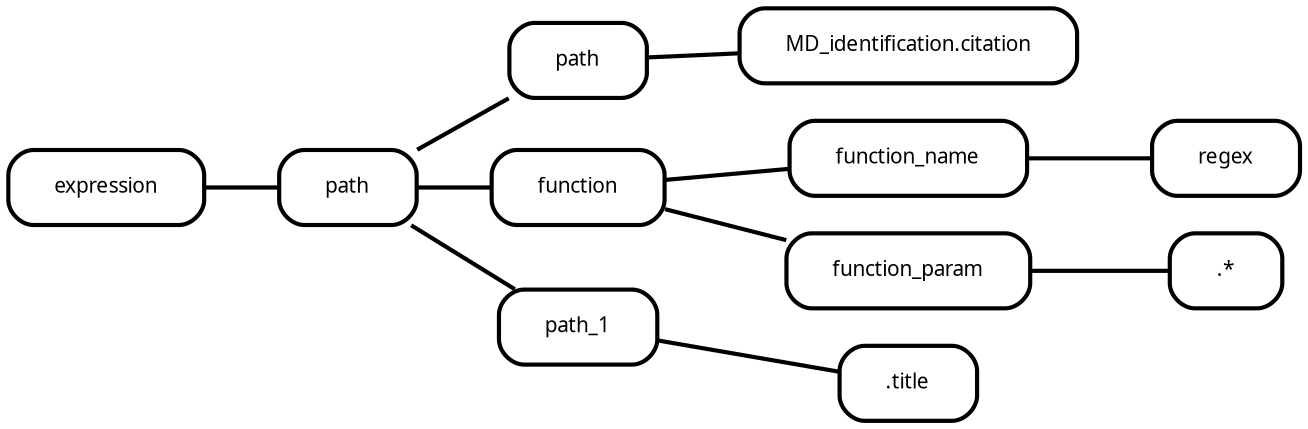 digraph  {
rankdir=LR;
"0__expression" [fillcolor="#fafafa", fontname="Fira Mono", fontsize=10, label=expression, margin="0.3,0.1", penwidth="2.0", shape=rounded, style=rounded];
"0__expression__path" [fillcolor="#fafafa", fontname="Fira Mono", fontsize=10, label=path, margin="0.3,0.1", penwidth="2.0", shape=rounded, style=rounded];
"0__expression__path__path" [fillcolor="#fafafa", fontname="Fira Mono", fontsize=10, label=path, margin="0.3,0.1", penwidth="2.0", shape=rounded, style=rounded];
"0__expression__path__path__MD_identification.citation" [fillcolor="#fafafa", fontname="Fira Mono", fontsize=10, label="MD_identification.citation", margin="0.3,0.1", penwidth="2.0", shape=rounded, style=rounded];
"0__expression__path__function" [fillcolor="#fafafa", fontname="Fira Mono", fontsize=10, label=function, margin="0.3,0.1", penwidth="2.0", shape=rounded, style=rounded];
"0__expression__path__path_1" [fillcolor="#fafafa", fontname="Fira Mono", fontsize=10, label=path_1, margin="0.3,0.1", penwidth="2.0", shape=rounded, style=rounded];
"0__expression__path__path_1__.title" [fillcolor="#fafafa", fontname="Fira Mono", fontsize=10, label=".title", margin="0.3,0.1", penwidth="2.0", shape=rounded, style=rounded];
"0__expression__path__function__function_name" [fillcolor="#fafafa", fontname="Fira Mono", fontsize=10, label=function_name, margin="0.3,0.1", penwidth="2.0", shape=rounded, style=rounded];
"0__expression__path__function__function_name__regex" [fillcolor="#fafafa", fontname="Fira Mono", fontsize=10, label=regex, margin="0.3,0.1", penwidth="2.0", shape=rounded, style=rounded];
"0__expression__path__function__function_param" [fillcolor="#fafafa", fontname="Fira Mono", fontsize=10, label=function_param, margin="0.3,0.1", penwidth="2.0", shape=rounded, style=rounded];
"0__expression__path__function__function_param__.*" [fillcolor="#fafafa", fontname="Fira Mono", fontsize=10, label=".*", margin="0.3,0.1", penwidth="2.0", shape=rounded, style=rounded];
"0__expression" -> "0__expression__path"  [arrowhead=none, key=0, penwidth="2.0"];
"0__expression__path" -> "0__expression__path__path"  [arrowhead=none, key=0, penwidth="2.0"];
"0__expression__path" -> "0__expression__path__function"  [arrowhead=none, key=0, penwidth="2.0"];
"0__expression__path" -> "0__expression__path__path_1"  [arrowhead=none, key=0, penwidth="2.0"];
"0__expression__path__path" -> "0__expression__path__path__MD_identification.citation"  [arrowhead=none, key=0, penwidth="2.0"];
"0__expression__path__function" -> "0__expression__path__function__function_name"  [arrowhead=none, key=0, penwidth="2.0"];
"0__expression__path__function" -> "0__expression__path__function__function_param"  [arrowhead=none, key=0, penwidth="2.0"];
"0__expression__path__path_1" -> "0__expression__path__path_1__.title"  [arrowhead=none, key=0, penwidth="2.0"];
"0__expression__path__function__function_name" -> "0__expression__path__function__function_name__regex"  [arrowhead=none, key=0, penwidth="2.0"];
"0__expression__path__function__function_param" -> "0__expression__path__function__function_param__.*"  [arrowhead=none, key=0, penwidth="2.0"];
}
